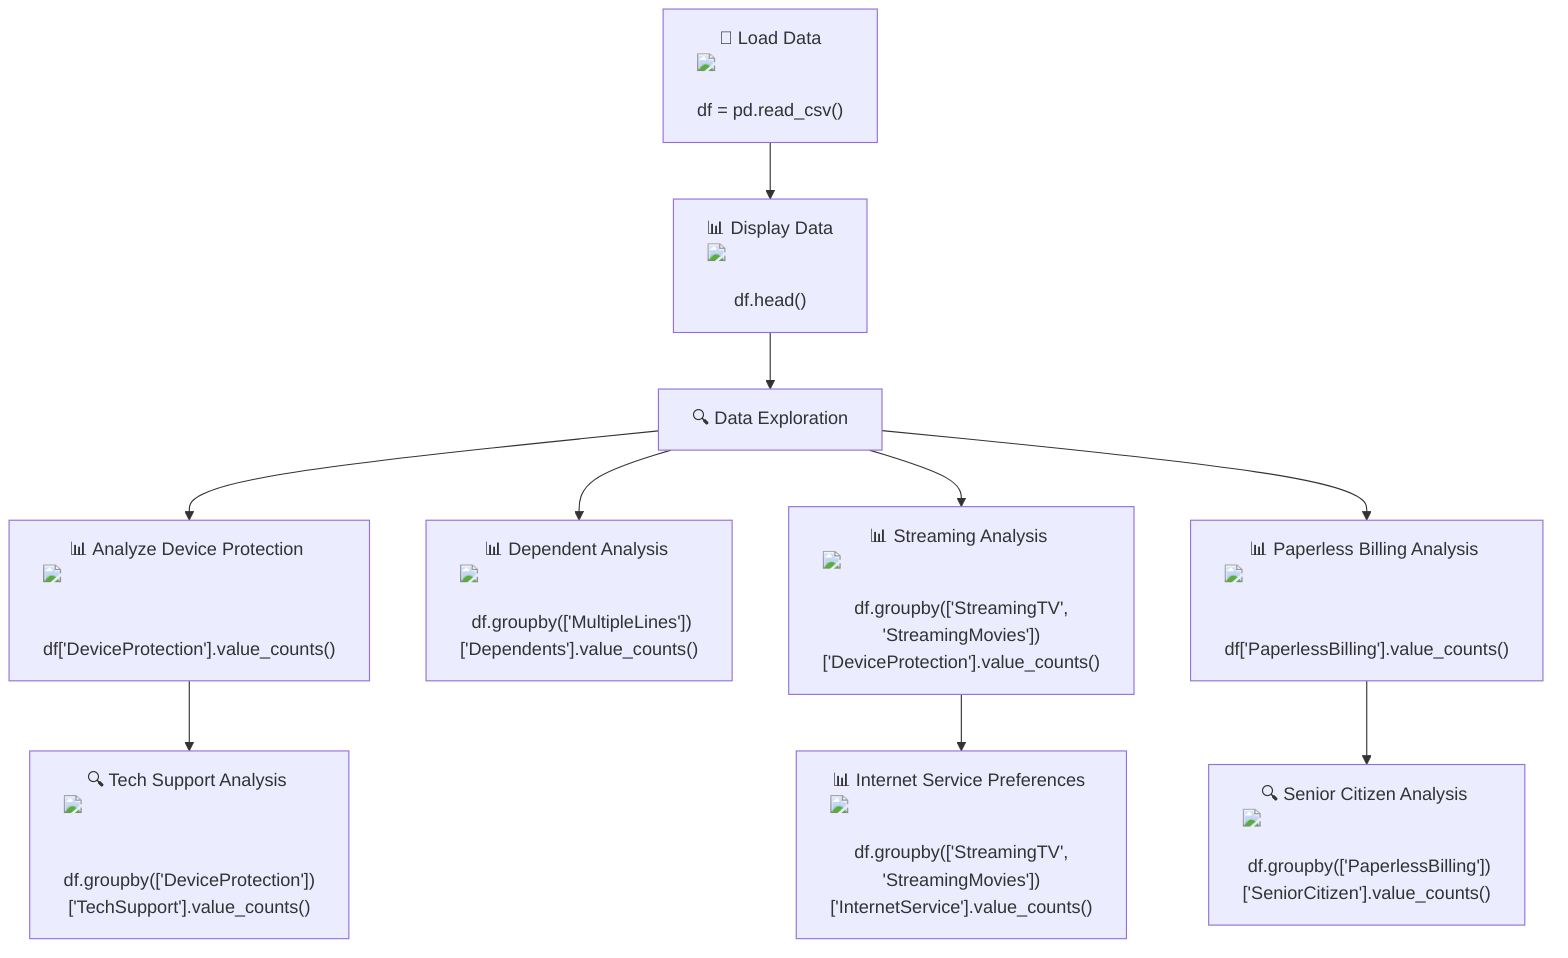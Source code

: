 flowchart TD
    A["📁 Load Data <img src='file.svg'/> <br/> df = pd.read_csv()"] --> B["📊 Display Data <img src='table.svg'/> <br/> df.head()"]
    B --> C["🔍 Data Exploration"]
    C --> D["📊 Analyze Device Protection <img src='barplot_template.svg'/> <br/> df['DeviceProtection'].value_counts()"]
    D --> E["🔍 Tech Support Analysis <img src='column_split.svg'/> <br/> df.groupby(['DeviceProtection'])['TechSupport'].value_counts()"]
    C --> F["📊 Dependent Analysis <img src='barplot_template.svg'/> <br/> df.groupby(['MultipleLines'])['Dependents'].value_counts()"]
    C --> G["📊 Streaming Analysis <img src='barplot_template.svg'/> <br/> df.groupby(['StreamingTV', 'StreamingMovies'])['DeviceProtection'].value_counts()"]
    G --> H["📊 Internet Service Preferences <img src='barplot_template.svg'/> <br/> df.groupby(['StreamingTV', 'StreamingMovies'])['InternetService'].value_counts()"]
    C --> I["📊 Paperless Billing Analysis <img src='barplot_template.svg'/> <br/> df['PaperlessBilling'].value_counts()"]
    I --> J["🔍 Senior Citizen Analysis <img src='column_split.svg'/> <br/> df.groupby(['PaperlessBilling'])['SeniorCitizen'].value_counts()"]